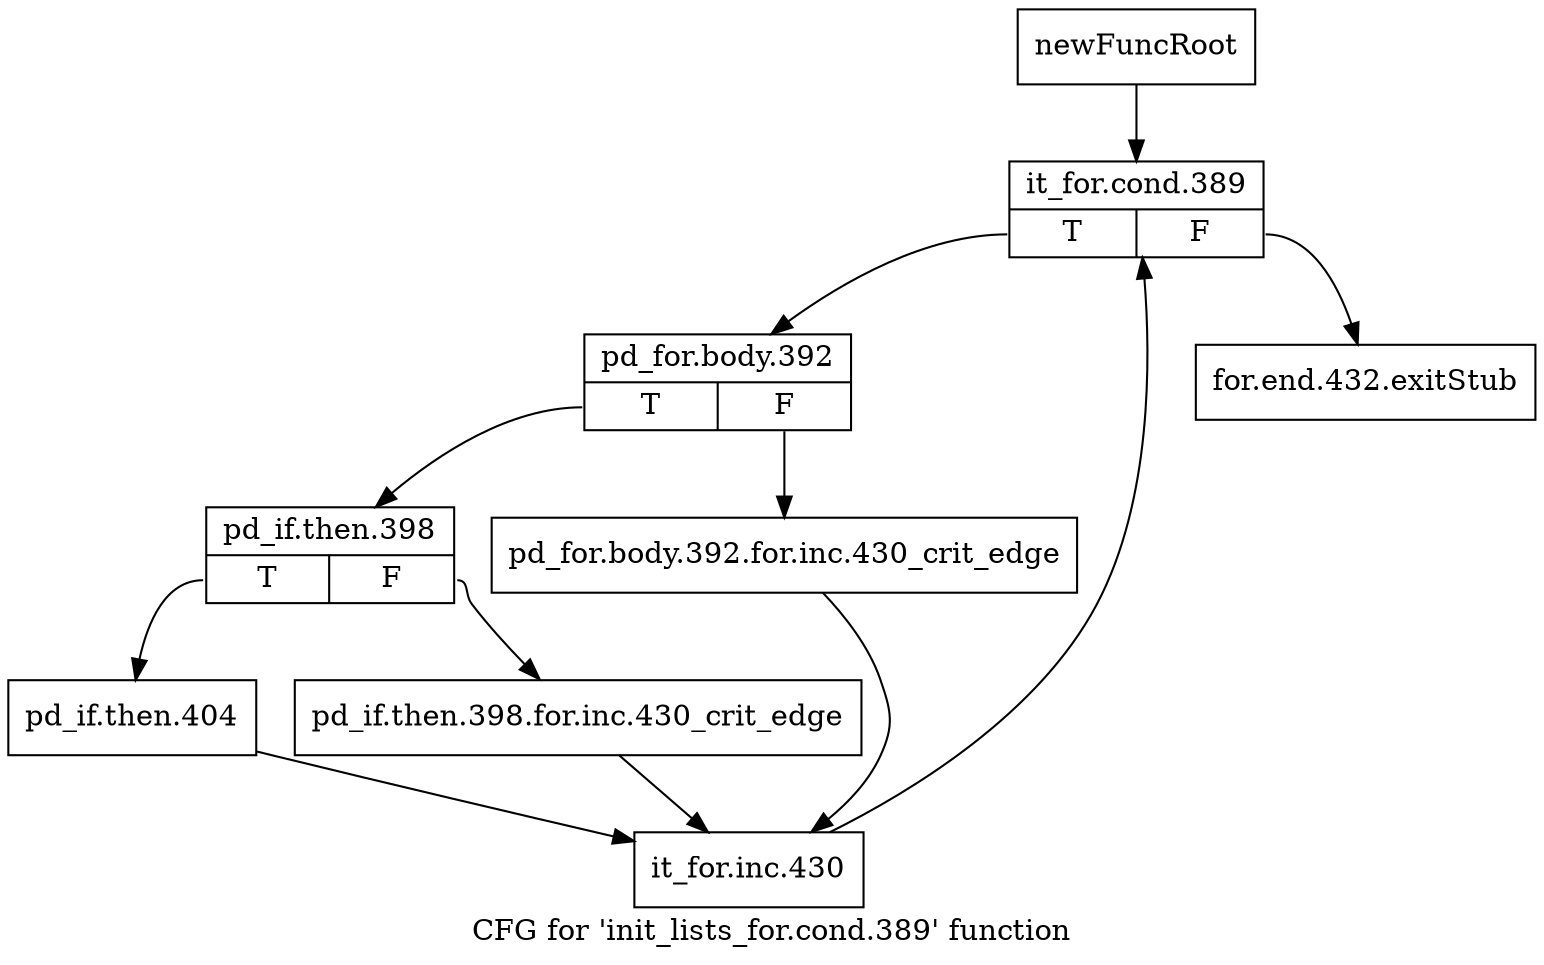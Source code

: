 digraph "CFG for 'init_lists_for.cond.389' function" {
	label="CFG for 'init_lists_for.cond.389' function";

	Node0x26be2b0 [shape=record,label="{newFuncRoot}"];
	Node0x26be2b0 -> Node0x26be350;
	Node0x26be300 [shape=record,label="{for.end.432.exitStub}"];
	Node0x26be350 [shape=record,label="{it_for.cond.389|{<s0>T|<s1>F}}"];
	Node0x26be350:s0 -> Node0x26be3a0;
	Node0x26be350:s1 -> Node0x26be300;
	Node0x26be3a0 [shape=record,label="{pd_for.body.392|{<s0>T|<s1>F}}"];
	Node0x26be3a0:s0 -> Node0x26be440;
	Node0x26be3a0:s1 -> Node0x26be3f0;
	Node0x26be3f0 [shape=record,label="{pd_for.body.392.for.inc.430_crit_edge}"];
	Node0x26be3f0 -> Node0x26be530;
	Node0x26be440 [shape=record,label="{pd_if.then.398|{<s0>T|<s1>F}}"];
	Node0x26be440:s0 -> Node0x26be4e0;
	Node0x26be440:s1 -> Node0x26be490;
	Node0x26be490 [shape=record,label="{pd_if.then.398.for.inc.430_crit_edge}"];
	Node0x26be490 -> Node0x26be530;
	Node0x26be4e0 [shape=record,label="{pd_if.then.404}"];
	Node0x26be4e0 -> Node0x26be530;
	Node0x26be530 [shape=record,label="{it_for.inc.430}"];
	Node0x26be530 -> Node0x26be350;
}
